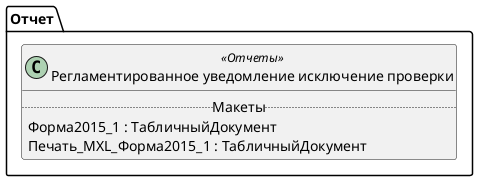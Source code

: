 ﻿@startuml РегламентированноеУведомлениеИсключениеПроверки
'!include templates.wsd
'..\include templates.wsd
class Отчет.РегламентированноеУведомлениеИсключениеПроверки as "Регламентированное уведомление исключение проверки" <<Отчеты>>
{
..Макеты..
Форма2015_1 : ТабличныйДокумент
Печать_MXL_Форма2015_1 : ТабличныйДокумент
}
@enduml
